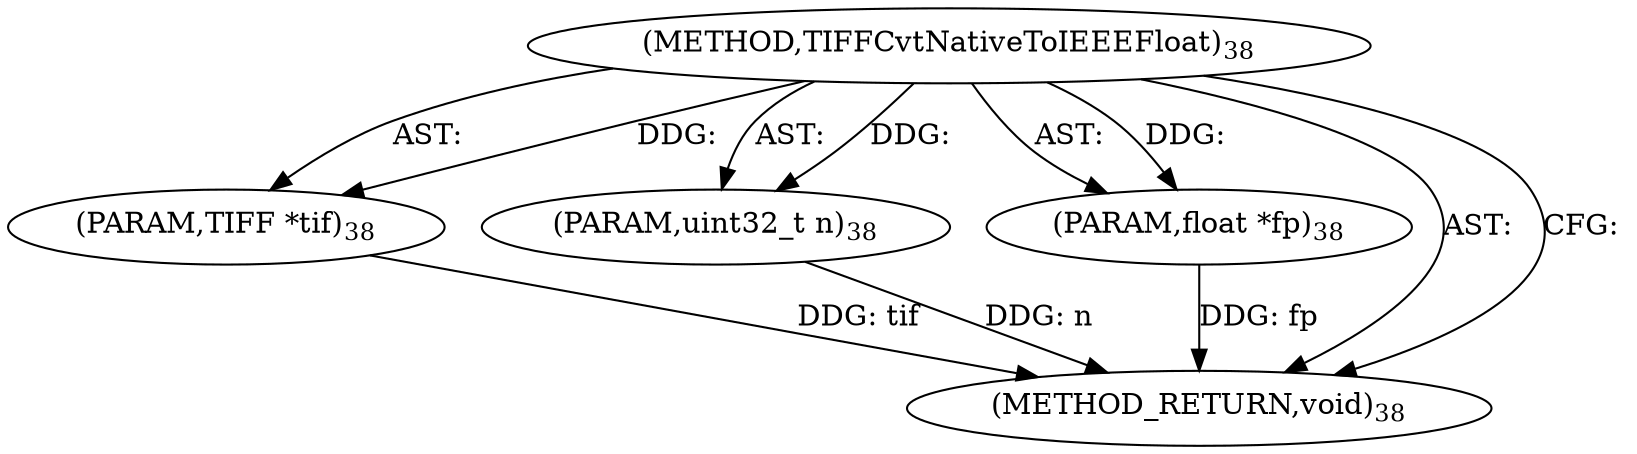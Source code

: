 digraph "TIFFCvtNativeToIEEEFloat" {  
"63918" [label = <(METHOD,TIFFCvtNativeToIEEEFloat)<SUB>38</SUB>> ]
"63919" [label = <(PARAM,TIFF *tif)<SUB>38</SUB>> ]
"63920" [label = <(PARAM,uint32_t n)<SUB>38</SUB>> ]
"63921" [label = <(PARAM,float *fp)<SUB>38</SUB>> ]
"63922" [label = <(METHOD_RETURN,void)<SUB>38</SUB>> ]
  "63918" -> "63919"  [ label = "AST: "] 
  "63918" -> "63920"  [ label = "AST: "] 
  "63918" -> "63921"  [ label = "AST: "] 
  "63918" -> "63922"  [ label = "AST: "] 
  "63918" -> "63922"  [ label = "CFG: "] 
  "63919" -> "63922"  [ label = "DDG: tif"] 
  "63920" -> "63922"  [ label = "DDG: n"] 
  "63921" -> "63922"  [ label = "DDG: fp"] 
  "63918" -> "63919"  [ label = "DDG: "] 
  "63918" -> "63920"  [ label = "DDG: "] 
  "63918" -> "63921"  [ label = "DDG: "] 
}
